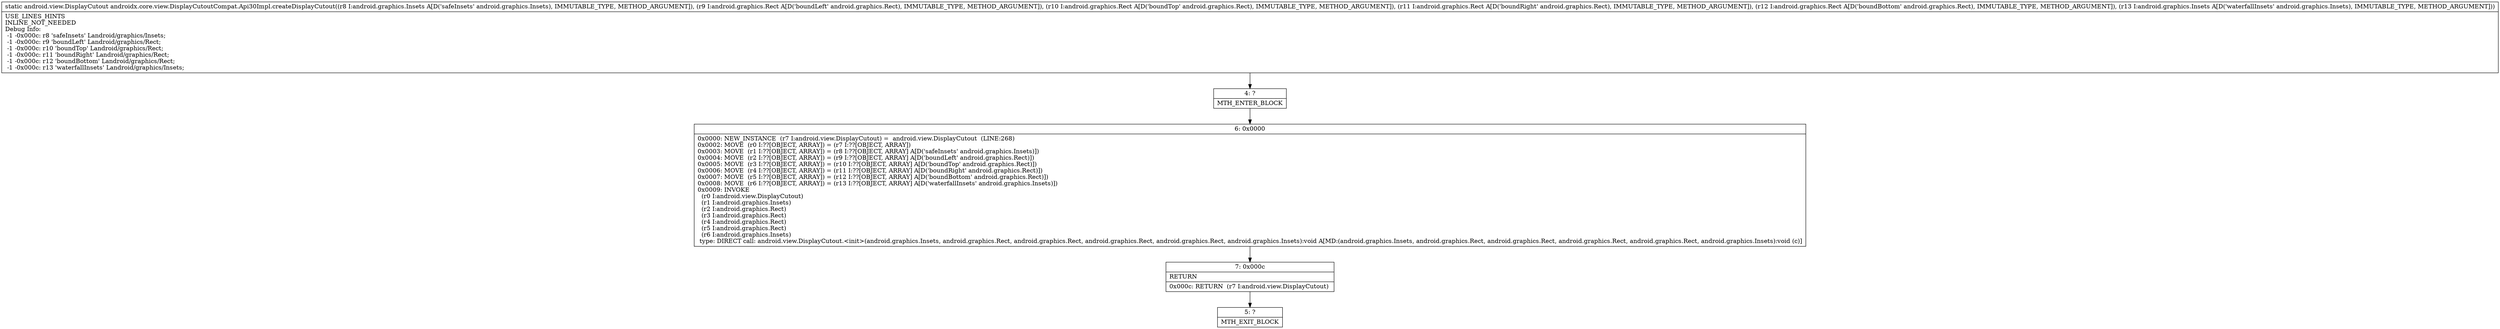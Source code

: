 digraph "CFG forandroidx.core.view.DisplayCutoutCompat.Api30Impl.createDisplayCutout(Landroid\/graphics\/Insets;Landroid\/graphics\/Rect;Landroid\/graphics\/Rect;Landroid\/graphics\/Rect;Landroid\/graphics\/Rect;Landroid\/graphics\/Insets;)Landroid\/view\/DisplayCutout;" {
Node_4 [shape=record,label="{4\:\ ?|MTH_ENTER_BLOCK\l}"];
Node_6 [shape=record,label="{6\:\ 0x0000|0x0000: NEW_INSTANCE  (r7 I:android.view.DisplayCutout) =  android.view.DisplayCutout  (LINE:268)\l0x0002: MOVE  (r0 I:??[OBJECT, ARRAY]) = (r7 I:??[OBJECT, ARRAY]) \l0x0003: MOVE  (r1 I:??[OBJECT, ARRAY]) = (r8 I:??[OBJECT, ARRAY] A[D('safeInsets' android.graphics.Insets)]) \l0x0004: MOVE  (r2 I:??[OBJECT, ARRAY]) = (r9 I:??[OBJECT, ARRAY] A[D('boundLeft' android.graphics.Rect)]) \l0x0005: MOVE  (r3 I:??[OBJECT, ARRAY]) = (r10 I:??[OBJECT, ARRAY] A[D('boundTop' android.graphics.Rect)]) \l0x0006: MOVE  (r4 I:??[OBJECT, ARRAY]) = (r11 I:??[OBJECT, ARRAY] A[D('boundRight' android.graphics.Rect)]) \l0x0007: MOVE  (r5 I:??[OBJECT, ARRAY]) = (r12 I:??[OBJECT, ARRAY] A[D('boundBottom' android.graphics.Rect)]) \l0x0008: MOVE  (r6 I:??[OBJECT, ARRAY]) = (r13 I:??[OBJECT, ARRAY] A[D('waterfallInsets' android.graphics.Insets)]) \l0x0009: INVOKE  \l  (r0 I:android.view.DisplayCutout)\l  (r1 I:android.graphics.Insets)\l  (r2 I:android.graphics.Rect)\l  (r3 I:android.graphics.Rect)\l  (r4 I:android.graphics.Rect)\l  (r5 I:android.graphics.Rect)\l  (r6 I:android.graphics.Insets)\l type: DIRECT call: android.view.DisplayCutout.\<init\>(android.graphics.Insets, android.graphics.Rect, android.graphics.Rect, android.graphics.Rect, android.graphics.Rect, android.graphics.Insets):void A[MD:(android.graphics.Insets, android.graphics.Rect, android.graphics.Rect, android.graphics.Rect, android.graphics.Rect, android.graphics.Insets):void (c)]\l}"];
Node_7 [shape=record,label="{7\:\ 0x000c|RETURN\l|0x000c: RETURN  (r7 I:android.view.DisplayCutout) \l}"];
Node_5 [shape=record,label="{5\:\ ?|MTH_EXIT_BLOCK\l}"];
MethodNode[shape=record,label="{static android.view.DisplayCutout androidx.core.view.DisplayCutoutCompat.Api30Impl.createDisplayCutout((r8 I:android.graphics.Insets A[D('safeInsets' android.graphics.Insets), IMMUTABLE_TYPE, METHOD_ARGUMENT]), (r9 I:android.graphics.Rect A[D('boundLeft' android.graphics.Rect), IMMUTABLE_TYPE, METHOD_ARGUMENT]), (r10 I:android.graphics.Rect A[D('boundTop' android.graphics.Rect), IMMUTABLE_TYPE, METHOD_ARGUMENT]), (r11 I:android.graphics.Rect A[D('boundRight' android.graphics.Rect), IMMUTABLE_TYPE, METHOD_ARGUMENT]), (r12 I:android.graphics.Rect A[D('boundBottom' android.graphics.Rect), IMMUTABLE_TYPE, METHOD_ARGUMENT]), (r13 I:android.graphics.Insets A[D('waterfallInsets' android.graphics.Insets), IMMUTABLE_TYPE, METHOD_ARGUMENT]))  | USE_LINES_HINTS\lINLINE_NOT_NEEDED\lDebug Info:\l  \-1 \-0x000c: r8 'safeInsets' Landroid\/graphics\/Insets;\l  \-1 \-0x000c: r9 'boundLeft' Landroid\/graphics\/Rect;\l  \-1 \-0x000c: r10 'boundTop' Landroid\/graphics\/Rect;\l  \-1 \-0x000c: r11 'boundRight' Landroid\/graphics\/Rect;\l  \-1 \-0x000c: r12 'boundBottom' Landroid\/graphics\/Rect;\l  \-1 \-0x000c: r13 'waterfallInsets' Landroid\/graphics\/Insets;\l}"];
MethodNode -> Node_4;Node_4 -> Node_6;
Node_6 -> Node_7;
Node_7 -> Node_5;
}

